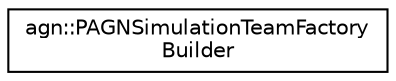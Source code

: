 digraph "Graphical Class Hierarchy"
{
 // LATEX_PDF_SIZE
  edge [fontname="Helvetica",fontsize="10",labelfontname="Helvetica",labelfontsize="10"];
  node [fontname="Helvetica",fontsize="10",shape=record];
  rankdir="LR";
  Node0 [label="agn::PAGNSimulationTeamFactory\lBuilder",height=0.2,width=0.4,color="black", fillcolor="white", style="filled",URL="$classagn_1_1_p_a_g_n_simulation_team_factory_builder.html",tooltip=" "];
}
